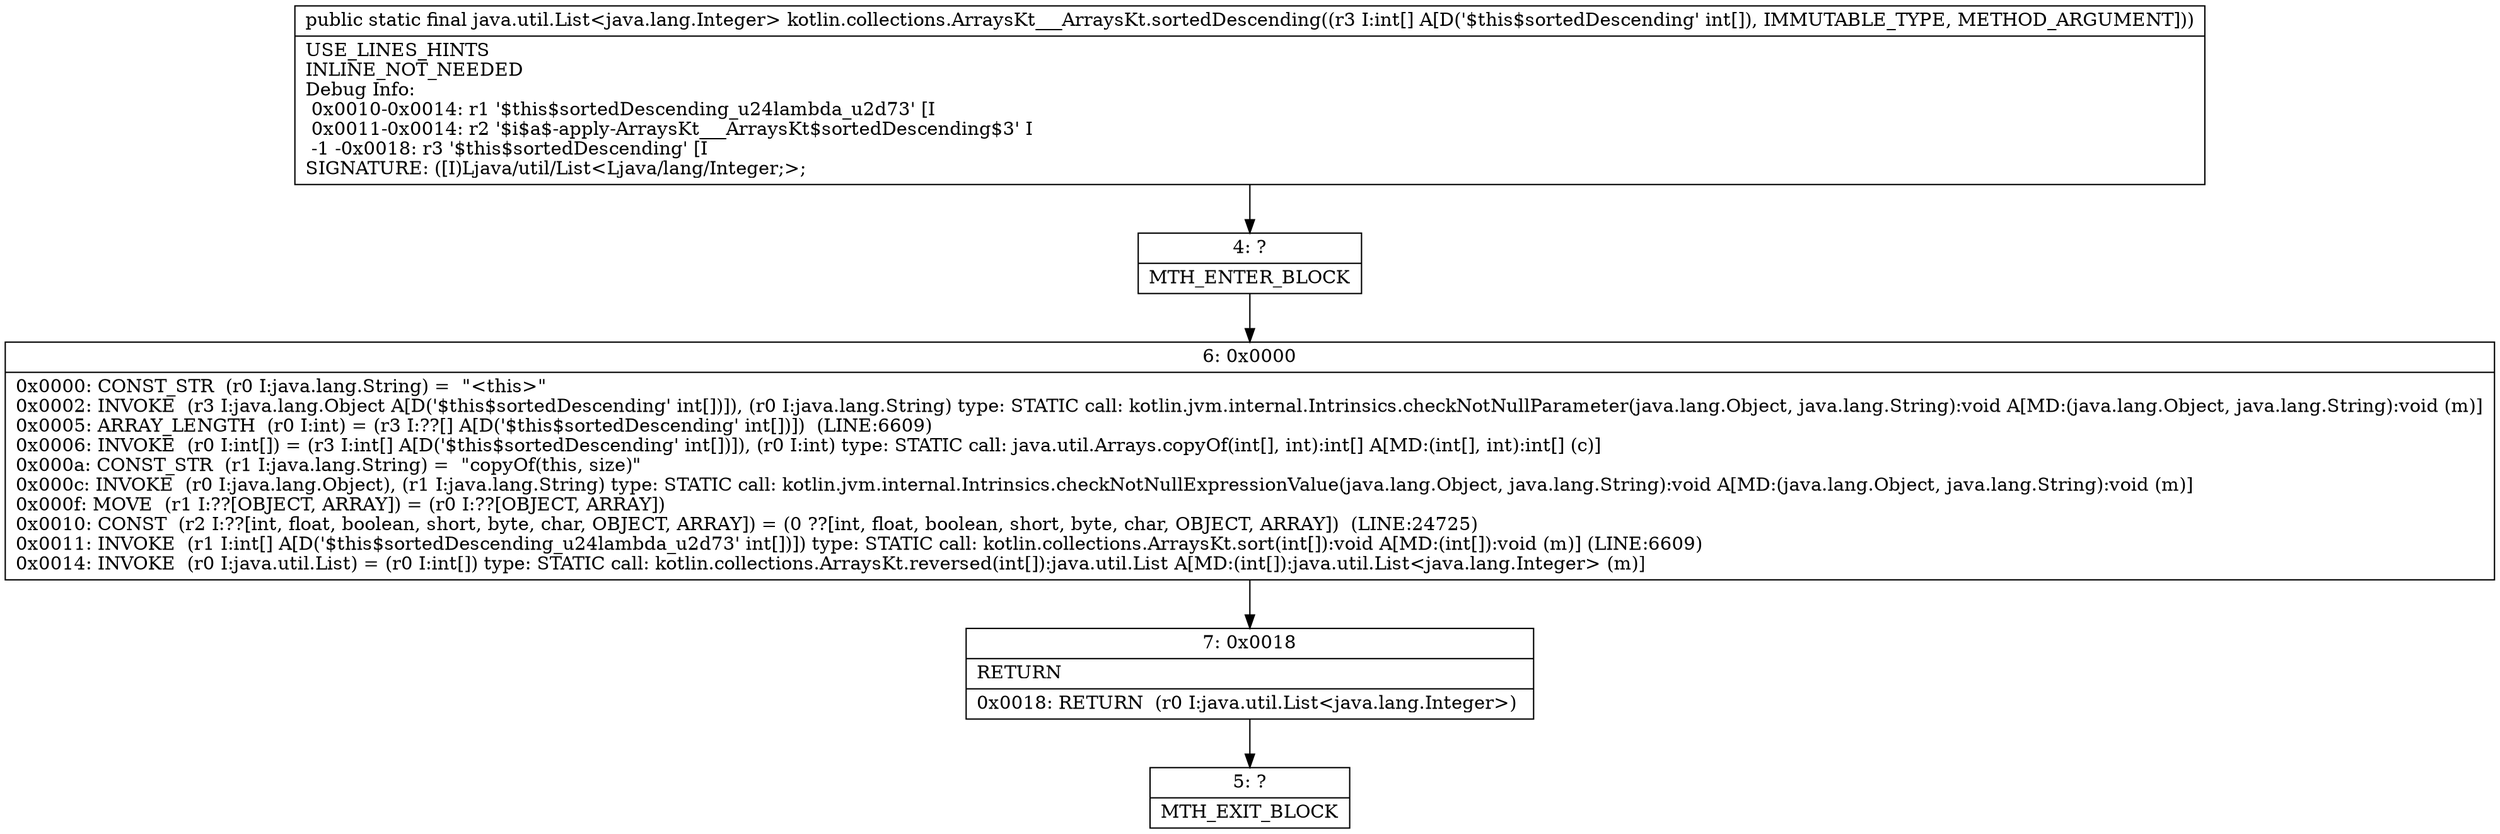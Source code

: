 digraph "CFG forkotlin.collections.ArraysKt___ArraysKt.sortedDescending([I)Ljava\/util\/List;" {
Node_4 [shape=record,label="{4\:\ ?|MTH_ENTER_BLOCK\l}"];
Node_6 [shape=record,label="{6\:\ 0x0000|0x0000: CONST_STR  (r0 I:java.lang.String) =  \"\<this\>\" \l0x0002: INVOKE  (r3 I:java.lang.Object A[D('$this$sortedDescending' int[])]), (r0 I:java.lang.String) type: STATIC call: kotlin.jvm.internal.Intrinsics.checkNotNullParameter(java.lang.Object, java.lang.String):void A[MD:(java.lang.Object, java.lang.String):void (m)]\l0x0005: ARRAY_LENGTH  (r0 I:int) = (r3 I:??[] A[D('$this$sortedDescending' int[])])  (LINE:6609)\l0x0006: INVOKE  (r0 I:int[]) = (r3 I:int[] A[D('$this$sortedDescending' int[])]), (r0 I:int) type: STATIC call: java.util.Arrays.copyOf(int[], int):int[] A[MD:(int[], int):int[] (c)]\l0x000a: CONST_STR  (r1 I:java.lang.String) =  \"copyOf(this, size)\" \l0x000c: INVOKE  (r0 I:java.lang.Object), (r1 I:java.lang.String) type: STATIC call: kotlin.jvm.internal.Intrinsics.checkNotNullExpressionValue(java.lang.Object, java.lang.String):void A[MD:(java.lang.Object, java.lang.String):void (m)]\l0x000f: MOVE  (r1 I:??[OBJECT, ARRAY]) = (r0 I:??[OBJECT, ARRAY]) \l0x0010: CONST  (r2 I:??[int, float, boolean, short, byte, char, OBJECT, ARRAY]) = (0 ??[int, float, boolean, short, byte, char, OBJECT, ARRAY])  (LINE:24725)\l0x0011: INVOKE  (r1 I:int[] A[D('$this$sortedDescending_u24lambda_u2d73' int[])]) type: STATIC call: kotlin.collections.ArraysKt.sort(int[]):void A[MD:(int[]):void (m)] (LINE:6609)\l0x0014: INVOKE  (r0 I:java.util.List) = (r0 I:int[]) type: STATIC call: kotlin.collections.ArraysKt.reversed(int[]):java.util.List A[MD:(int[]):java.util.List\<java.lang.Integer\> (m)]\l}"];
Node_7 [shape=record,label="{7\:\ 0x0018|RETURN\l|0x0018: RETURN  (r0 I:java.util.List\<java.lang.Integer\>) \l}"];
Node_5 [shape=record,label="{5\:\ ?|MTH_EXIT_BLOCK\l}"];
MethodNode[shape=record,label="{public static final java.util.List\<java.lang.Integer\> kotlin.collections.ArraysKt___ArraysKt.sortedDescending((r3 I:int[] A[D('$this$sortedDescending' int[]), IMMUTABLE_TYPE, METHOD_ARGUMENT]))  | USE_LINES_HINTS\lINLINE_NOT_NEEDED\lDebug Info:\l  0x0010\-0x0014: r1 '$this$sortedDescending_u24lambda_u2d73' [I\l  0x0011\-0x0014: r2 '$i$a$\-apply\-ArraysKt___ArraysKt$sortedDescending$3' I\l  \-1 \-0x0018: r3 '$this$sortedDescending' [I\lSIGNATURE: ([I)Ljava\/util\/List\<Ljava\/lang\/Integer;\>;\l}"];
MethodNode -> Node_4;Node_4 -> Node_6;
Node_6 -> Node_7;
Node_7 -> Node_5;
}


